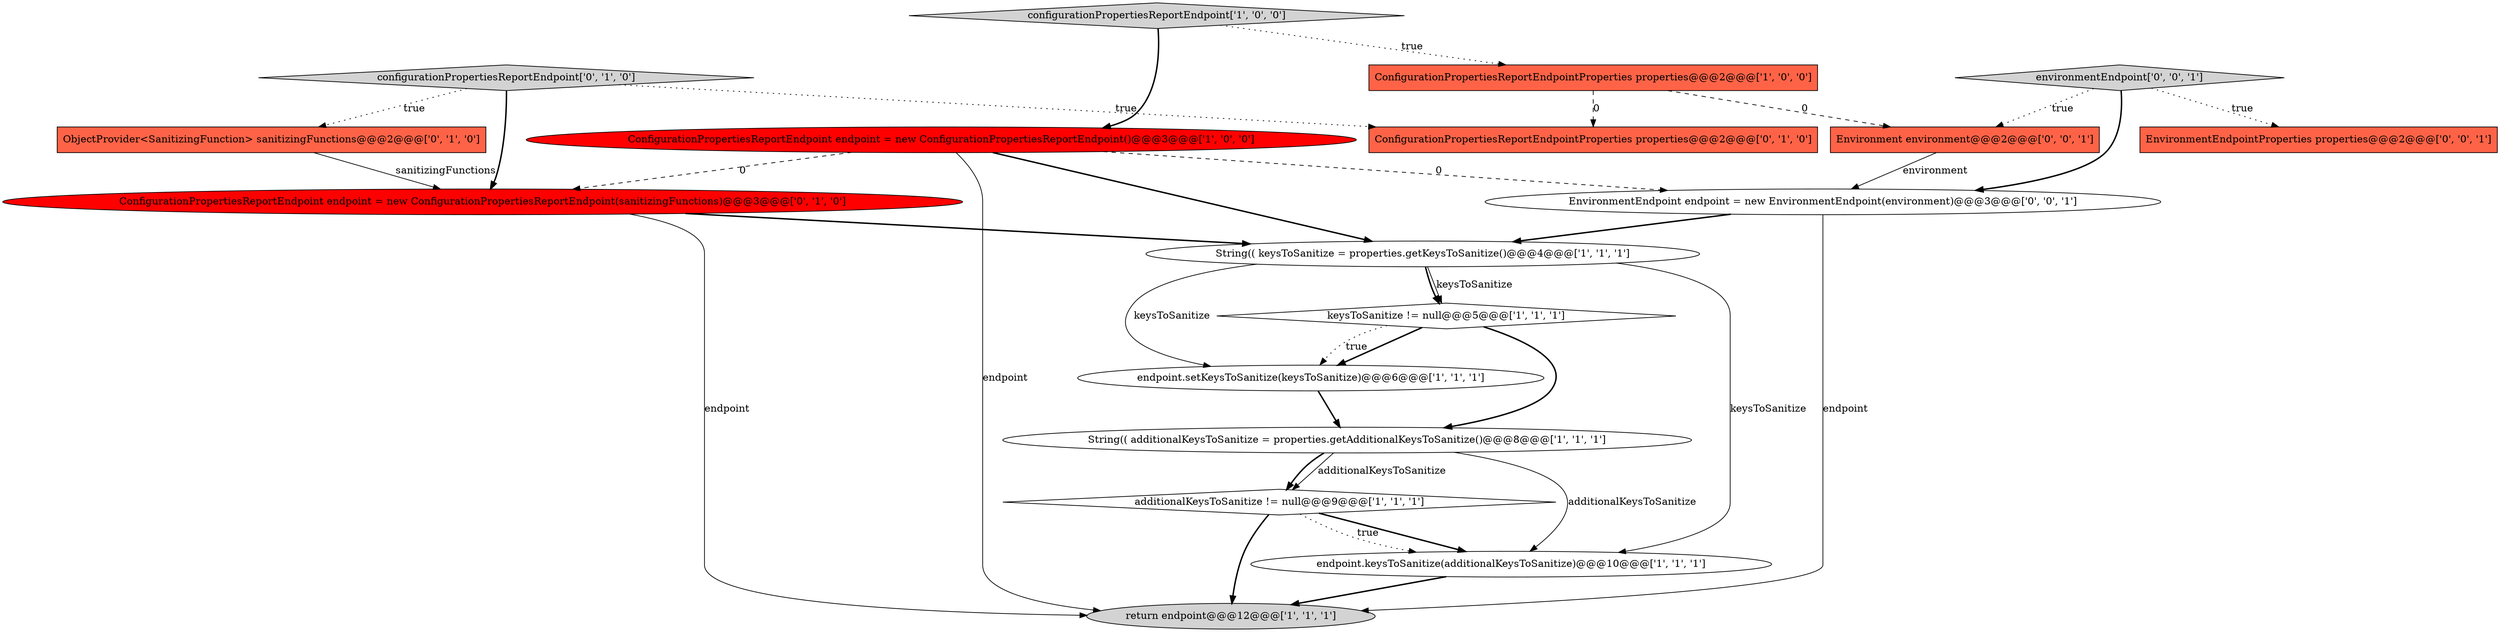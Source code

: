 digraph {
17 [style = filled, label = "Environment environment@@@2@@@['0', '0', '1']", fillcolor = tomato, shape = box image = "AAA0AAABBB3BBB"];
2 [style = filled, label = "configurationPropertiesReportEndpoint['1', '0', '0']", fillcolor = lightgray, shape = diamond image = "AAA0AAABBB1BBB"];
6 [style = filled, label = "String(( additionalKeysToSanitize = properties.getAdditionalKeysToSanitize()@@@8@@@['1', '1', '1']", fillcolor = white, shape = ellipse image = "AAA0AAABBB1BBB"];
11 [style = filled, label = "ObjectProvider<SanitizingFunction> sanitizingFunctions@@@2@@@['0', '1', '0']", fillcolor = tomato, shape = box image = "AAA0AAABBB2BBB"];
9 [style = filled, label = "endpoint.setKeysToSanitize(keysToSanitize)@@@6@@@['1', '1', '1']", fillcolor = white, shape = ellipse image = "AAA0AAABBB1BBB"];
16 [style = filled, label = "EnvironmentEndpoint endpoint = new EnvironmentEndpoint(environment)@@@3@@@['0', '0', '1']", fillcolor = white, shape = ellipse image = "AAA0AAABBB3BBB"];
7 [style = filled, label = "additionalKeysToSanitize != null@@@9@@@['1', '1', '1']", fillcolor = white, shape = diamond image = "AAA0AAABBB1BBB"];
14 [style = filled, label = "EnvironmentEndpointProperties properties@@@2@@@['0', '0', '1']", fillcolor = tomato, shape = box image = "AAA0AAABBB3BBB"];
4 [style = filled, label = "ConfigurationPropertiesReportEndpoint endpoint = new ConfigurationPropertiesReportEndpoint()@@@3@@@['1', '0', '0']", fillcolor = red, shape = ellipse image = "AAA1AAABBB1BBB"];
5 [style = filled, label = "return endpoint@@@12@@@['1', '1', '1']", fillcolor = lightgray, shape = ellipse image = "AAA0AAABBB1BBB"];
13 [style = filled, label = "ConfigurationPropertiesReportEndpointProperties properties@@@2@@@['0', '1', '0']", fillcolor = tomato, shape = box image = "AAA1AAABBB2BBB"];
1 [style = filled, label = "endpoint.keysToSanitize(additionalKeysToSanitize)@@@10@@@['1', '1', '1']", fillcolor = white, shape = ellipse image = "AAA0AAABBB1BBB"];
0 [style = filled, label = "keysToSanitize != null@@@5@@@['1', '1', '1']", fillcolor = white, shape = diamond image = "AAA0AAABBB1BBB"];
15 [style = filled, label = "environmentEndpoint['0', '0', '1']", fillcolor = lightgray, shape = diamond image = "AAA0AAABBB3BBB"];
3 [style = filled, label = "ConfigurationPropertiesReportEndpointProperties properties@@@2@@@['1', '0', '0']", fillcolor = tomato, shape = box image = "AAA1AAABBB1BBB"];
8 [style = filled, label = "String(( keysToSanitize = properties.getKeysToSanitize()@@@4@@@['1', '1', '1']", fillcolor = white, shape = ellipse image = "AAA0AAABBB1BBB"];
12 [style = filled, label = "ConfigurationPropertiesReportEndpoint endpoint = new ConfigurationPropertiesReportEndpoint(sanitizingFunctions)@@@3@@@['0', '1', '0']", fillcolor = red, shape = ellipse image = "AAA1AAABBB2BBB"];
10 [style = filled, label = "configurationPropertiesReportEndpoint['0', '1', '0']", fillcolor = lightgray, shape = diamond image = "AAA0AAABBB2BBB"];
1->5 [style = bold, label=""];
2->3 [style = dotted, label="true"];
0->9 [style = bold, label=""];
7->1 [style = bold, label=""];
4->5 [style = solid, label="endpoint"];
3->17 [style = dashed, label="0"];
4->16 [style = dashed, label="0"];
16->8 [style = bold, label=""];
12->5 [style = solid, label="endpoint"];
0->6 [style = bold, label=""];
6->7 [style = solid, label="additionalKeysToSanitize"];
6->1 [style = solid, label="additionalKeysToSanitize"];
15->14 [style = dotted, label="true"];
15->16 [style = bold, label=""];
8->0 [style = solid, label="keysToSanitize"];
2->4 [style = bold, label=""];
16->5 [style = solid, label="endpoint"];
3->13 [style = dashed, label="0"];
8->9 [style = solid, label="keysToSanitize"];
9->6 [style = bold, label=""];
11->12 [style = solid, label="sanitizingFunctions"];
4->12 [style = dashed, label="0"];
15->17 [style = dotted, label="true"];
8->0 [style = bold, label=""];
7->5 [style = bold, label=""];
10->13 [style = dotted, label="true"];
10->11 [style = dotted, label="true"];
10->12 [style = bold, label=""];
12->8 [style = bold, label=""];
8->1 [style = solid, label="keysToSanitize"];
4->8 [style = bold, label=""];
17->16 [style = solid, label="environment"];
6->7 [style = bold, label=""];
7->1 [style = dotted, label="true"];
0->9 [style = dotted, label="true"];
}
